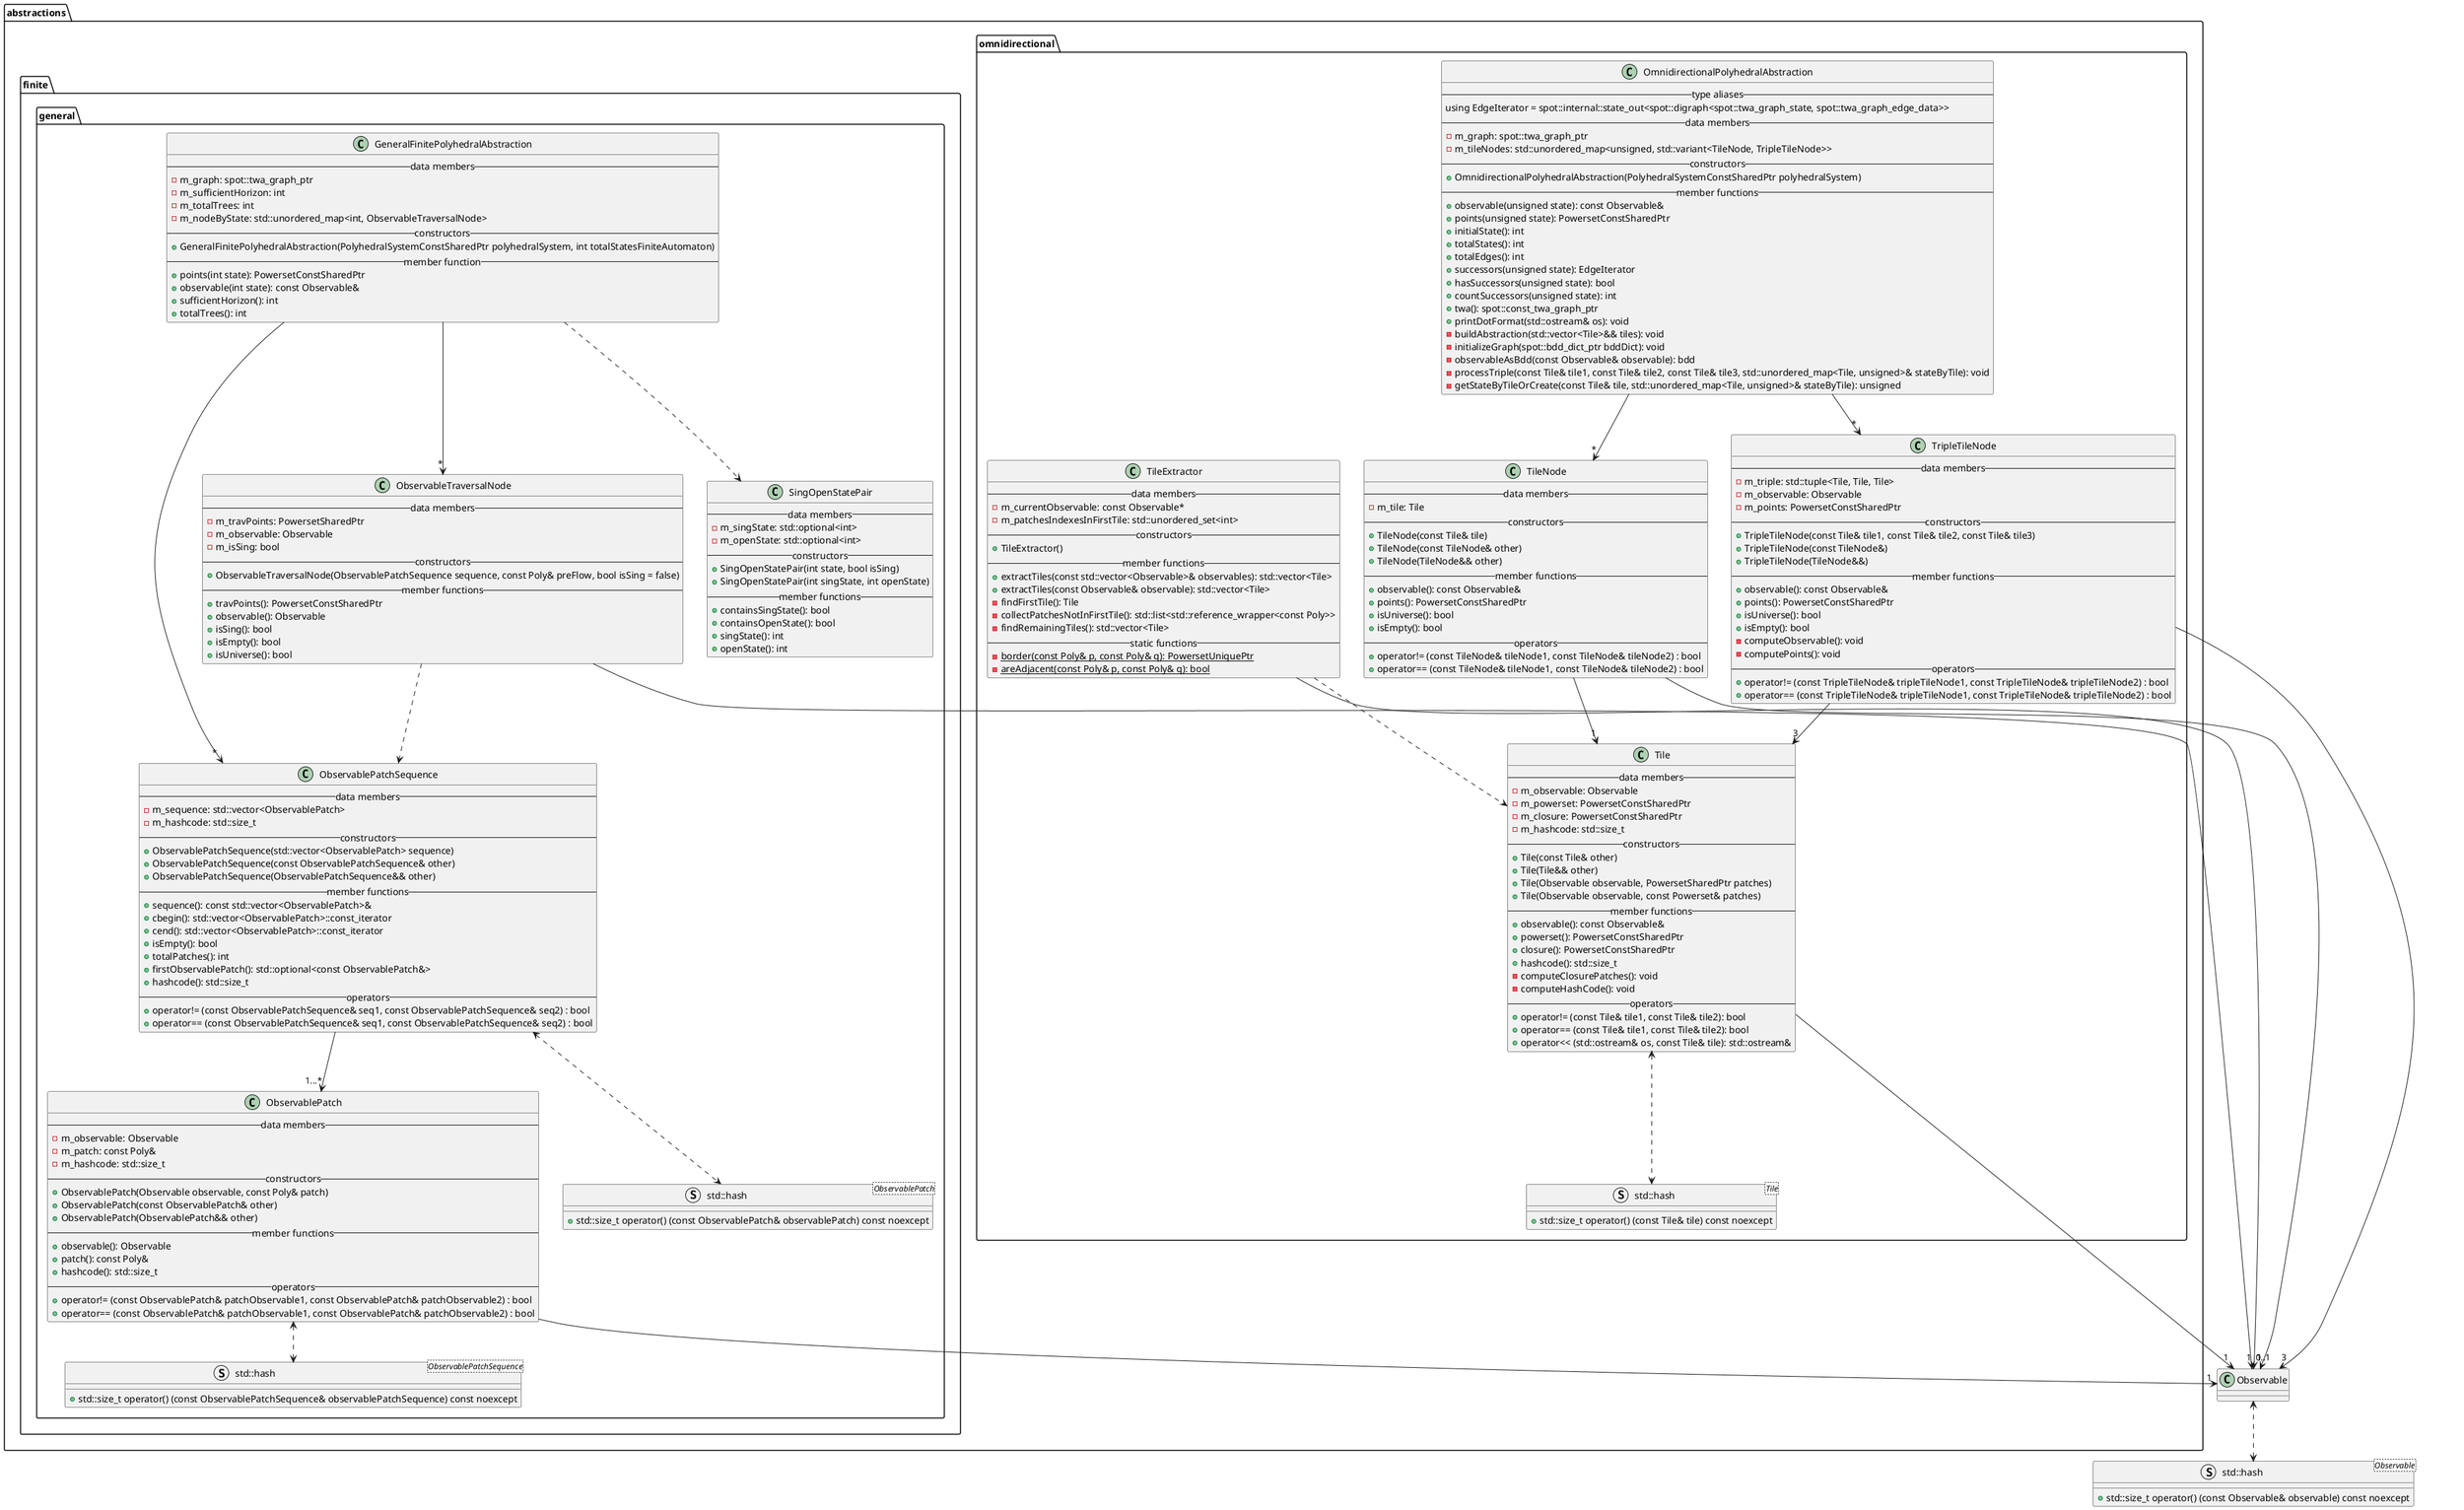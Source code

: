 @startuml

class Observable {}
struct "std::hash<Observable>" as ObservableHash {
    +std::size_t operator() (const Observable& observable) const noexcept
}

package abstractions {
    package finite {
        package general {
                class ObservablePatch {
                    --data members--
                    -m_observable: Observable
                    -m_patch: const Poly&
                    -m_hashcode: std::size_t
                    --constructors--
                    +ObservablePatch(Observable observable, const Poly& patch)
                    +ObservablePatch(const ObservablePatch& other)
                    +ObservablePatch(ObservablePatch&& other)
                    --member functions--
                    +observable(): Observable
                    +patch(): const Poly&
                    +hashcode(): std::size_t
                    --operators--
                    +operator!= (const ObservablePatch& patchObservable1, const ObservablePatch& patchObservable2) : bool
                    +operator== (const ObservablePatch& patchObservable1, const ObservablePatch& patchObservable2) : bool
                }

                ObservablePatch --> "1" Observable

                class ObservablePatchSequence {
                    --data members--
                    -m_sequence: std::vector<ObservablePatch>
                    -m_hashcode: std::size_t
                    --constructors--
                    +ObservablePatchSequence(std::vector<ObservablePatch> sequence)
                    +ObservablePatchSequence(const ObservablePatchSequence& other)
                    +ObservablePatchSequence(ObservablePatchSequence&& other)
                    --member functions--
                    +sequence(): const std::vector<ObservablePatch>&
                    +cbegin(): std::vector<ObservablePatch>::const_iterator
                    +cend(): std::vector<ObservablePatch>::const_iterator
                    +isEmpty(): bool
                    +totalPatches(): int
                    +firstObservablePatch(): std::optional<const ObservablePatch&>
                    +hashcode(): std::size_t
                    --operators--
                    +operator!= (const ObservablePatchSequence& seq1, const ObservablePatchSequence& seq2) : bool
                    +operator== (const ObservablePatchSequence& seq1, const ObservablePatchSequence& seq2) : bool
                }

                struct "std::hash<ObservablePatchSequence>" as ObservablePatchSequenceHash {
                    +std::size_t operator() (const ObservablePatchSequence& observablePatchSequence) const noexcept
                }

                struct "std::hash<ObservablePatch>" as ObservablePatchHash {
                    +std::size_t operator() (const ObservablePatch& observablePatch) const noexcept
                }

                ObservablePatchSequence <..> ObservablePatchHash
                ObservablePatch <..> ObservablePatchSequenceHash
                Observable <..> ObservableHash

                class ObservableTraversalNode {
                    --data members--
                    -m_travPoints: PowersetSharedPtr
                    -m_observable: Observable
                    -m_isSing: bool
                    --constructors--
                    +ObservableTraversalNode(ObservablePatchSequence sequence, const Poly& preFlow, bool isSing = false)
                    --member functions--
                    +travPoints(): PowersetConstSharedPtr
                    +observable(): Observable
                    +isSing(): bool
                    +isEmpty(): bool
                    +isUniverse(): bool
                }

                ObservablePatchSequence --> "1...*" ObservablePatch
                ObservableTraversalNode --> "1" Observable
                ObservableTraversalNode ..> ObservablePatchSequence

                class GeneralFinitePolyhedralAbstraction {
                    --data members--
                    -m_graph: spot::twa_graph_ptr
                    -m_sufficientHorizon: int
                    -m_totalTrees: int
                    -m_nodeByState: std::unordered_map<int, ObservableTraversalNode>
                    --constructors--
                    +GeneralFinitePolyhedralAbstraction(PolyhedralSystemConstSharedPtr polyhedralSystem, int totalStatesFiniteAutomaton)
                    --member function--
                    +points(int state): PowersetConstSharedPtr
                    +observable(int state): const Observable&
                    +sufficientHorizon(): int
                    +totalTrees(): int
                }

                class SingOpenStatePair {
                    --data members--
                    -m_singState: std::optional<int>
                    -m_openState: std::optional<int>
                    --constructors--
                    +SingOpenStatePair(int state, bool isSing)
                    +SingOpenStatePair(int singState, int openState)
                    --member functions--
                    +containsSingState(): bool
                    +containsOpenState(): bool
                    +singState(): int
                    +openState(): int
                }

                GeneralFinitePolyhedralAbstraction --> "*" ObservablePatchSequence
                GeneralFinitePolyhedralAbstraction --> "*" ObservableTraversalNode
                GeneralFinitePolyhedralAbstraction ..> SingOpenStatePair
        }
    }

    package omnidirectional {
        class Tile {
            --data members--
            -m_observable: Observable
            -m_powerset: PowersetConstSharedPtr
            -m_closure: PowersetConstSharedPtr
            -m_hashcode: std::size_t
            --constructors--
            +Tile(const Tile& other)
            +Tile(Tile&& other)
            +Tile(Observable observable, PowersetSharedPtr patches)
            +Tile(Observable observable, const Powerset& patches)
            --member functions--
            +observable(): const Observable&
            +powerset(): PowersetConstSharedPtr
            +closure(): PowersetConstSharedPtr
            +hashcode(): std::size_t
            -computeClosurePatches(): void
            -computeHashCode(): void
            --operators--
            +operator!= (const Tile& tile1, const Tile& tile2): bool
            +operator== (const Tile& tile1, const Tile& tile2): bool
            +operator<< (std::ostream& os, const Tile& tile): std::ostream&
        }

        class TileExtractor {
             --data members--
             -m_currentObservable: const Observable*
             -m_patchesIndexesInFirstTile: std::unordered_set<int>
             --constructors--
             +TileExtractor()
             --member functions--
             +extractTiles(const std::vector<Observable>& observables): std::vector<Tile>
             +extractTiles(const Observable& observable): std::vector<Tile>
             -findFirstTile(): Tile
             -collectPatchesNotInFirstTile(): std::list<std::reference_wrapper<const Poly>>
             -findRemainingTiles(): std::vector<Tile>
             --static functions--
             {static} -border(const Poly& p, const Poly& q): PowersetUniquePtr
             {static} -areAdjacent(const Poly& p, const Poly& q): bool
        }

        class TileNode {
            --data members--
            -m_tile: Tile
            --constructors--
            +TileNode(const Tile& tile)
            +TileNode(const TileNode& other)
            +TileNode(TileNode&& other)
            --member functions--
            +observable(): const Observable&
            +points(): PowersetConstSharedPtr
            +isUniverse(): bool
            +isEmpty(): bool
            --operators--
            +operator!= (const TileNode& tileNode1, const TileNode& tileNode2) : bool
            +operator== (const TileNode& tileNode1, const TileNode& tileNode2) : bool
        }

        class TripleTileNode {
            --data members--
            -m_triple: std::tuple<Tile, Tile, Tile>
            -m_observable: Observable
            -m_points: PowersetConstSharedPtr
            --constructors--
            +TripleTileNode(const Tile& tile1, const Tile& tile2, const Tile& tile3)
            +TripleTileNode(const TileNode&)
            +TripleTileNode(TileNode&&)
            --member functions--
            +observable(): const Observable&
            +points(): PowersetConstSharedPtr
            +isUniverse(): bool
            +isEmpty(): bool
            -computeObservable(): void
            -computePoints(): void
            --operators--
            +operator!= (const TripleTileNode& tripleTileNode1, const TripleTileNode& tripleTileNode2) : bool
            +operator== (const TripleTileNode& tripleTileNode1, const TripleTileNode& tripleTileNode2) : bool
        }

        struct "std::hash<Tile>" as TileHash {
            +std::size_t operator() (const Tile& tile) const noexcept
        }

        class OmnidirectionalPolyhedralAbstraction {
            --type aliases--
            using EdgeIterator = spot::internal::state_out<spot::digraph<spot::twa_graph_state, spot::twa_graph_edge_data>>
            --data members--
            -m_graph: spot::twa_graph_ptr
            -m_tileNodes: std::unordered_map<unsigned, std::variant<TileNode, TripleTileNode>>
            --constructors--
            +OmnidirectionalPolyhedralAbstraction(PolyhedralSystemConstSharedPtr polyhedralSystem)
            --member functions--
            +observable(unsigned state): const Observable&
            +points(unsigned state): PowersetConstSharedPtr
            +initialState(): int
            +totalStates(): int
            +totalEdges(): int
            +successors(unsigned state): EdgeIterator
            +hasSuccessors(unsigned state): bool
            +countSuccessors(unsigned state): int
            +twa(): spot::const_twa_graph_ptr
            +printDotFormat(std::ostream& os): void
            -buildAbstraction(std::vector<Tile>&& tiles): void
            -initializeGraph(spot::bdd_dict_ptr bddDict): void
            -observableAsBdd(const Observable& observable): bdd
            -processTriple(const Tile& tile1, const Tile& tile2, const Tile& tile3, std::unordered_map<Tile, unsigned>& stateByTile): void
            -getStateByTileOrCreate(const Tile& tile, std::unordered_map<Tile, unsigned>& stateByTile): unsigned
        }

        Tile <..> TileHash
        Tile --> "1" Observable
        TileNode --> "1" Observable
        TileNode --> "1" Tile
        TripleTileNode --> "3" Observable
        TripleTileNode --> "3" Tile
        TileExtractor ..> Tile
        TileExtractor --> "0..1" Observable
        OmnidirectionalPolyhedralAbstraction --> "*" TileNode
        OmnidirectionalPolyhedralAbstraction --> "*" TripleTileNode
    }
}
@enduml
